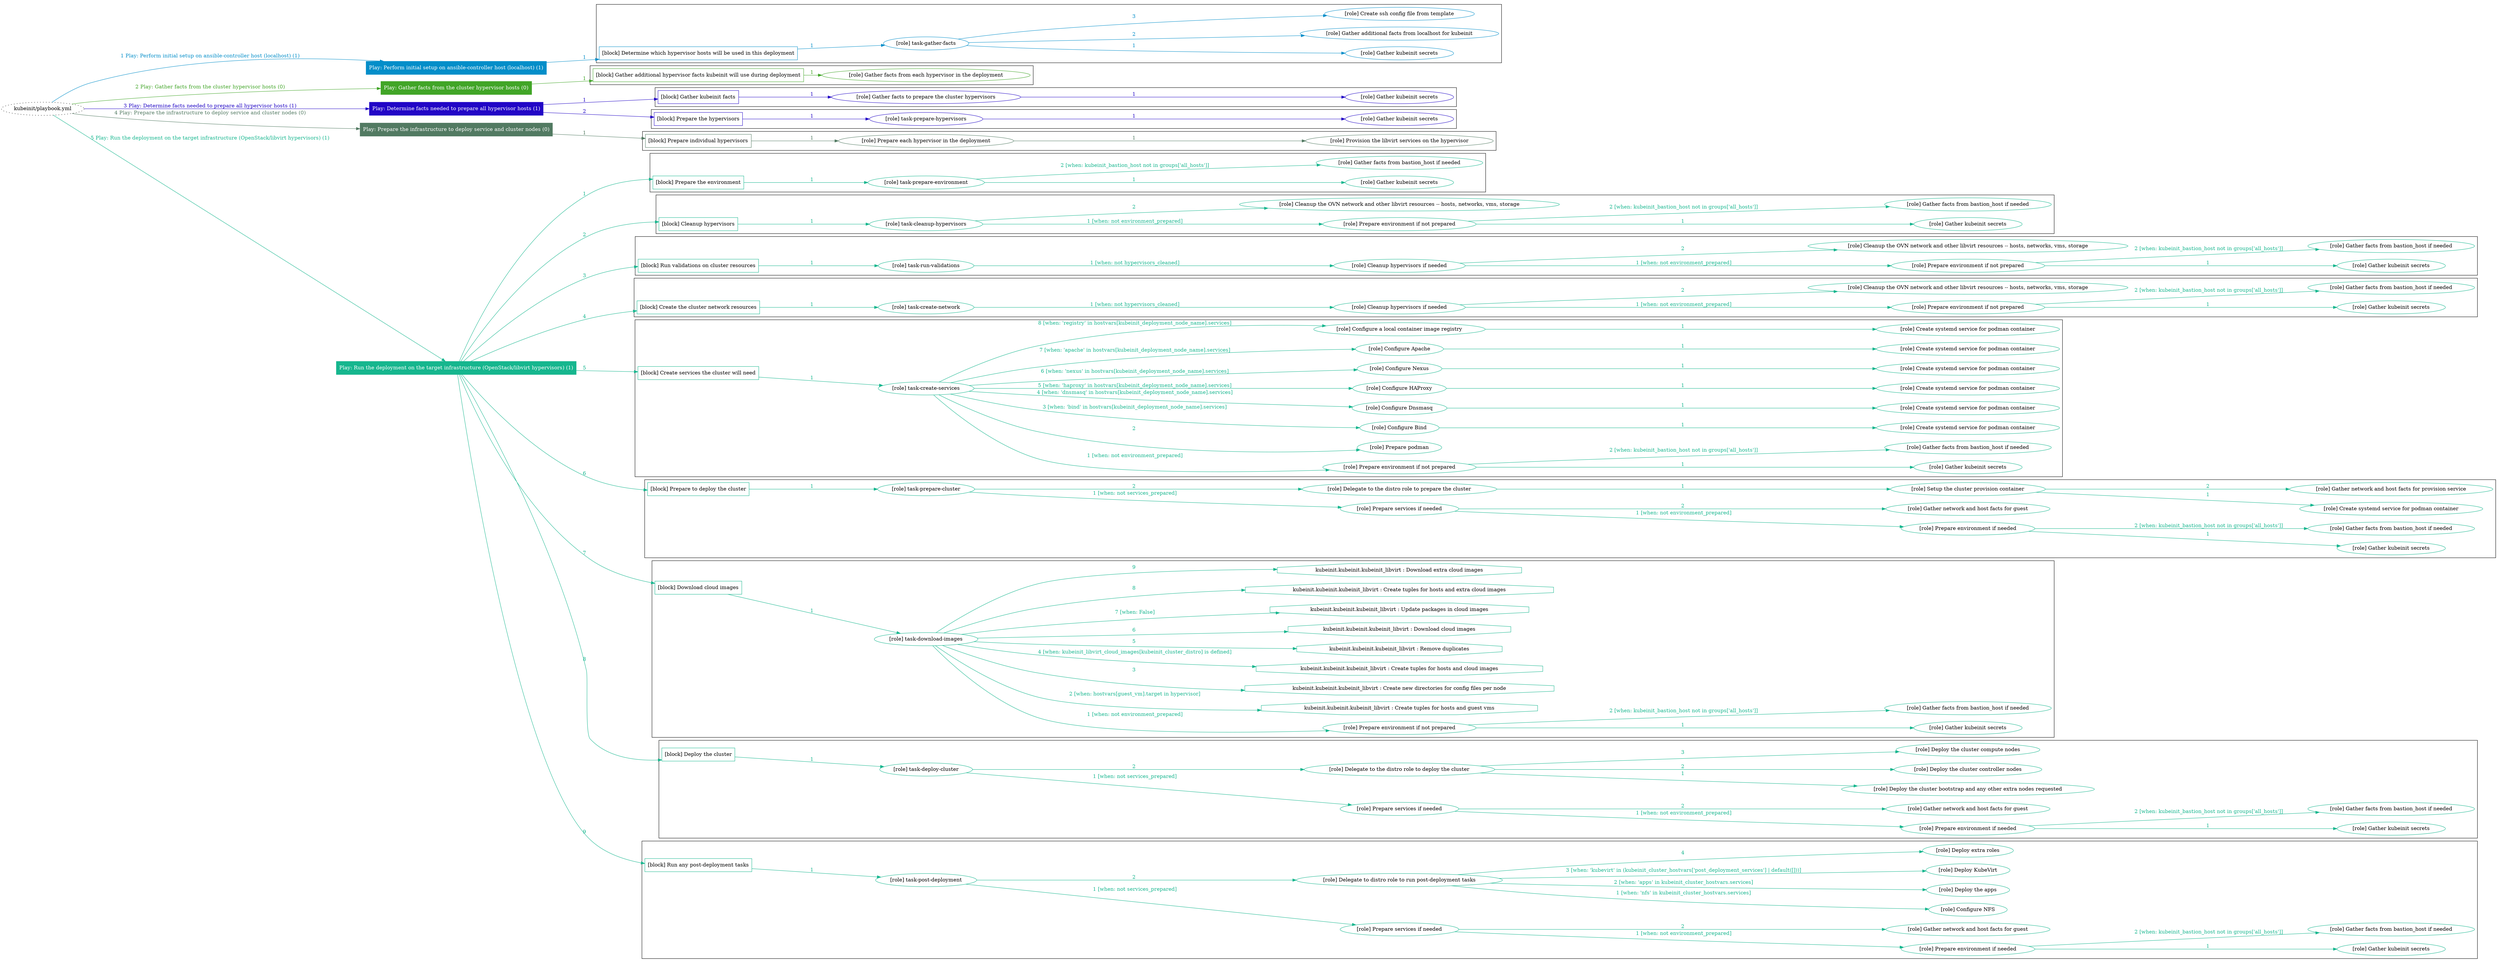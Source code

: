 digraph {
	graph [concentrate=true ordering=in rankdir=LR ratio=fill]
	edge [esep=5 sep=10]
	"kubeinit/playbook.yml" [URL="/home/runner/work/kubeinit/kubeinit/kubeinit/playbook.yml" id=playbook_adbe1a15 style=dotted]
	"kubeinit/playbook.yml" -> play_81b6ccd7 [label="1 Play: Perform initial setup on ansible-controller host (localhost) (1)" color="#038ec9" fontcolor="#038ec9" id=edge_play_81b6ccd7 labeltooltip="1 Play: Perform initial setup on ansible-controller host (localhost) (1)" tooltip="1 Play: Perform initial setup on ansible-controller host (localhost) (1)"]
	subgraph "Play: Perform initial setup on ansible-controller host (localhost) (1)" {
		play_81b6ccd7 [label="Play: Perform initial setup on ansible-controller host (localhost) (1)" URL="/home/runner/work/kubeinit/kubeinit/kubeinit/playbook.yml" color="#038ec9" fontcolor="#ffffff" id=play_81b6ccd7 shape=box style=filled tooltip=localhost]
		play_81b6ccd7 -> block_bee6b176 [label=1 color="#038ec9" fontcolor="#038ec9" id=edge_block_bee6b176 labeltooltip=1 tooltip=1]
		subgraph cluster_block_bee6b176 {
			block_bee6b176 [label="[block] Determine which hypervisor hosts will be used in this deployment" URL="/home/runner/work/kubeinit/kubeinit/kubeinit/playbook.yml" color="#038ec9" id=block_bee6b176 labeltooltip="Determine which hypervisor hosts will be used in this deployment" shape=box tooltip="Determine which hypervisor hosts will be used in this deployment"]
			block_bee6b176 -> role_d35b1537 [label="1 " color="#038ec9" fontcolor="#038ec9" id=edge_role_d35b1537 labeltooltip="1 " tooltip="1 "]
			subgraph "task-gather-facts" {
				role_d35b1537 [label="[role] task-gather-facts" URL="/home/runner/work/kubeinit/kubeinit/kubeinit/playbook.yml" color="#038ec9" id=role_d35b1537 tooltip="task-gather-facts"]
				role_d35b1537 -> role_12cc30f0 [label="1 " color="#038ec9" fontcolor="#038ec9" id=edge_role_12cc30f0 labeltooltip="1 " tooltip="1 "]
				subgraph "Gather kubeinit secrets" {
					role_12cc30f0 [label="[role] Gather kubeinit secrets" URL="/home/runner/.ansible/collections/ansible_collections/kubeinit/kubeinit/roles/kubeinit_prepare/tasks/build_hypervisors_group.yml" color="#038ec9" id=role_12cc30f0 tooltip="Gather kubeinit secrets"]
				}
				role_d35b1537 -> role_6154c45d [label="2 " color="#038ec9" fontcolor="#038ec9" id=edge_role_6154c45d labeltooltip="2 " tooltip="2 "]
				subgraph "Gather additional facts from localhost for kubeinit" {
					role_6154c45d [label="[role] Gather additional facts from localhost for kubeinit" URL="/home/runner/.ansible/collections/ansible_collections/kubeinit/kubeinit/roles/kubeinit_prepare/tasks/build_hypervisors_group.yml" color="#038ec9" id=role_6154c45d tooltip="Gather additional facts from localhost for kubeinit"]
				}
				role_d35b1537 -> role_30557e60 [label="3 " color="#038ec9" fontcolor="#038ec9" id=edge_role_30557e60 labeltooltip="3 " tooltip="3 "]
				subgraph "Create ssh config file from template" {
					role_30557e60 [label="[role] Create ssh config file from template" URL="/home/runner/.ansible/collections/ansible_collections/kubeinit/kubeinit/roles/kubeinit_prepare/tasks/build_hypervisors_group.yml" color="#038ec9" id=role_30557e60 tooltip="Create ssh config file from template"]
				}
			}
		}
	}
	"kubeinit/playbook.yml" -> play_a9ec08a3 [label="2 Play: Gather facts from the cluster hypervisor hosts (0)" color="#41a527" fontcolor="#41a527" id=edge_play_a9ec08a3 labeltooltip="2 Play: Gather facts from the cluster hypervisor hosts (0)" tooltip="2 Play: Gather facts from the cluster hypervisor hosts (0)"]
	subgraph "Play: Gather facts from the cluster hypervisor hosts (0)" {
		play_a9ec08a3 [label="Play: Gather facts from the cluster hypervisor hosts (0)" URL="/home/runner/work/kubeinit/kubeinit/kubeinit/playbook.yml" color="#41a527" fontcolor="#ffffff" id=play_a9ec08a3 shape=box style=filled tooltip="Play: Gather facts from the cluster hypervisor hosts (0)"]
		play_a9ec08a3 -> block_9c59ff39 [label=1 color="#41a527" fontcolor="#41a527" id=edge_block_9c59ff39 labeltooltip=1 tooltip=1]
		subgraph cluster_block_9c59ff39 {
			block_9c59ff39 [label="[block] Gather additional hypervisor facts kubeinit will use during deployment" URL="/home/runner/work/kubeinit/kubeinit/kubeinit/playbook.yml" color="#41a527" id=block_9c59ff39 labeltooltip="Gather additional hypervisor facts kubeinit will use during deployment" shape=box tooltip="Gather additional hypervisor facts kubeinit will use during deployment"]
			block_9c59ff39 -> role_221e4d73 [label="1 " color="#41a527" fontcolor="#41a527" id=edge_role_221e4d73 labeltooltip="1 " tooltip="1 "]
			subgraph "Gather facts from each hypervisor in the deployment" {
				role_221e4d73 [label="[role] Gather facts from each hypervisor in the deployment" URL="/home/runner/work/kubeinit/kubeinit/kubeinit/playbook.yml" color="#41a527" id=role_221e4d73 tooltip="Gather facts from each hypervisor in the deployment"]
			}
		}
	}
	"kubeinit/playbook.yml" -> play_be99742f [label="3 Play: Determine facts needed to prepare all hypervisor hosts (1)" color="#2206c6" fontcolor="#2206c6" id=edge_play_be99742f labeltooltip="3 Play: Determine facts needed to prepare all hypervisor hosts (1)" tooltip="3 Play: Determine facts needed to prepare all hypervisor hosts (1)"]
	subgraph "Play: Determine facts needed to prepare all hypervisor hosts (1)" {
		play_be99742f [label="Play: Determine facts needed to prepare all hypervisor hosts (1)" URL="/home/runner/work/kubeinit/kubeinit/kubeinit/playbook.yml" color="#2206c6" fontcolor="#ffffff" id=play_be99742f shape=box style=filled tooltip=localhost]
		play_be99742f -> block_34bca439 [label=1 color="#2206c6" fontcolor="#2206c6" id=edge_block_34bca439 labeltooltip=1 tooltip=1]
		subgraph cluster_block_34bca439 {
			block_34bca439 [label="[block] Gather kubeinit facts" URL="/home/runner/work/kubeinit/kubeinit/kubeinit/playbook.yml" color="#2206c6" id=block_34bca439 labeltooltip="Gather kubeinit facts" shape=box tooltip="Gather kubeinit facts"]
			block_34bca439 -> role_7f74ac64 [label="1 " color="#2206c6" fontcolor="#2206c6" id=edge_role_7f74ac64 labeltooltip="1 " tooltip="1 "]
			subgraph "Gather facts to prepare the cluster hypervisors" {
				role_7f74ac64 [label="[role] Gather facts to prepare the cluster hypervisors" URL="/home/runner/work/kubeinit/kubeinit/kubeinit/playbook.yml" color="#2206c6" id=role_7f74ac64 tooltip="Gather facts to prepare the cluster hypervisors"]
				role_7f74ac64 -> role_bfd4867f [label="1 " color="#2206c6" fontcolor="#2206c6" id=edge_role_bfd4867f labeltooltip="1 " tooltip="1 "]
				subgraph "Gather kubeinit secrets" {
					role_bfd4867f [label="[role] Gather kubeinit secrets" URL="/home/runner/.ansible/collections/ansible_collections/kubeinit/kubeinit/roles/kubeinit_prepare/tasks/gather_kubeinit_facts.yml" color="#2206c6" id=role_bfd4867f tooltip="Gather kubeinit secrets"]
				}
			}
		}
		play_be99742f -> block_ea892923 [label=2 color="#2206c6" fontcolor="#2206c6" id=edge_block_ea892923 labeltooltip=2 tooltip=2]
		subgraph cluster_block_ea892923 {
			block_ea892923 [label="[block] Prepare the hypervisors" URL="/home/runner/work/kubeinit/kubeinit/kubeinit/playbook.yml" color="#2206c6" id=block_ea892923 labeltooltip="Prepare the hypervisors" shape=box tooltip="Prepare the hypervisors"]
			block_ea892923 -> role_d906f558 [label="1 " color="#2206c6" fontcolor="#2206c6" id=edge_role_d906f558 labeltooltip="1 " tooltip="1 "]
			subgraph "task-prepare-hypervisors" {
				role_d906f558 [label="[role] task-prepare-hypervisors" URL="/home/runner/work/kubeinit/kubeinit/kubeinit/playbook.yml" color="#2206c6" id=role_d906f558 tooltip="task-prepare-hypervisors"]
				role_d906f558 -> role_db52e5be [label="1 " color="#2206c6" fontcolor="#2206c6" id=edge_role_db52e5be labeltooltip="1 " tooltip="1 "]
				subgraph "Gather kubeinit secrets" {
					role_db52e5be [label="[role] Gather kubeinit secrets" URL="/home/runner/.ansible/collections/ansible_collections/kubeinit/kubeinit/roles/kubeinit_prepare/tasks/gather_kubeinit_facts.yml" color="#2206c6" id=role_db52e5be tooltip="Gather kubeinit secrets"]
				}
			}
		}
	}
	"kubeinit/playbook.yml" -> play_ef2c293e [label="4 Play: Prepare the infrastructure to deploy service and cluster nodes (0)" color="#527a62" fontcolor="#527a62" id=edge_play_ef2c293e labeltooltip="4 Play: Prepare the infrastructure to deploy service and cluster nodes (0)" tooltip="4 Play: Prepare the infrastructure to deploy service and cluster nodes (0)"]
	subgraph "Play: Prepare the infrastructure to deploy service and cluster nodes (0)" {
		play_ef2c293e [label="Play: Prepare the infrastructure to deploy service and cluster nodes (0)" URL="/home/runner/work/kubeinit/kubeinit/kubeinit/playbook.yml" color="#527a62" fontcolor="#ffffff" id=play_ef2c293e shape=box style=filled tooltip="Play: Prepare the infrastructure to deploy service and cluster nodes (0)"]
		play_ef2c293e -> block_1f16c062 [label=1 color="#527a62" fontcolor="#527a62" id=edge_block_1f16c062 labeltooltip=1 tooltip=1]
		subgraph cluster_block_1f16c062 {
			block_1f16c062 [label="[block] Prepare individual hypervisors" URL="/home/runner/work/kubeinit/kubeinit/kubeinit/playbook.yml" color="#527a62" id=block_1f16c062 labeltooltip="Prepare individual hypervisors" shape=box tooltip="Prepare individual hypervisors"]
			block_1f16c062 -> role_dbed4a56 [label="1 " color="#527a62" fontcolor="#527a62" id=edge_role_dbed4a56 labeltooltip="1 " tooltip="1 "]
			subgraph "Prepare each hypervisor in the deployment" {
				role_dbed4a56 [label="[role] Prepare each hypervisor in the deployment" URL="/home/runner/work/kubeinit/kubeinit/kubeinit/playbook.yml" color="#527a62" id=role_dbed4a56 tooltip="Prepare each hypervisor in the deployment"]
				role_dbed4a56 -> role_66f90158 [label="1 " color="#527a62" fontcolor="#527a62" id=edge_role_66f90158 labeltooltip="1 " tooltip="1 "]
				subgraph "Provision the libvirt services on the hypervisor" {
					role_66f90158 [label="[role] Provision the libvirt services on the hypervisor" URL="/home/runner/.ansible/collections/ansible_collections/kubeinit/kubeinit/roles/kubeinit_prepare/tasks/prepare_hypervisor.yml" color="#527a62" id=role_66f90158 tooltip="Provision the libvirt services on the hypervisor"]
				}
			}
		}
	}
	"kubeinit/playbook.yml" -> play_9187d9c5 [label="5 Play: Run the deployment on the target infrastructure (OpenStack/libvirt hypervisors) (1)" color="#16b68e" fontcolor="#16b68e" id=edge_play_9187d9c5 labeltooltip="5 Play: Run the deployment on the target infrastructure (OpenStack/libvirt hypervisors) (1)" tooltip="5 Play: Run the deployment on the target infrastructure (OpenStack/libvirt hypervisors) (1)"]
	subgraph "Play: Run the deployment on the target infrastructure (OpenStack/libvirt hypervisors) (1)" {
		play_9187d9c5 [label="Play: Run the deployment on the target infrastructure (OpenStack/libvirt hypervisors) (1)" URL="/home/runner/work/kubeinit/kubeinit/kubeinit/playbook.yml" color="#16b68e" fontcolor="#ffffff" id=play_9187d9c5 shape=box style=filled tooltip=localhost]
		play_9187d9c5 -> block_c7e1ed8c [label=1 color="#16b68e" fontcolor="#16b68e" id=edge_block_c7e1ed8c labeltooltip=1 tooltip=1]
		subgraph cluster_block_c7e1ed8c {
			block_c7e1ed8c [label="[block] Prepare the environment" URL="/home/runner/work/kubeinit/kubeinit/kubeinit/playbook.yml" color="#16b68e" id=block_c7e1ed8c labeltooltip="Prepare the environment" shape=box tooltip="Prepare the environment"]
			block_c7e1ed8c -> role_bcdddb00 [label="1 " color="#16b68e" fontcolor="#16b68e" id=edge_role_bcdddb00 labeltooltip="1 " tooltip="1 "]
			subgraph "task-prepare-environment" {
				role_bcdddb00 [label="[role] task-prepare-environment" URL="/home/runner/work/kubeinit/kubeinit/kubeinit/playbook.yml" color="#16b68e" id=role_bcdddb00 tooltip="task-prepare-environment"]
				role_bcdddb00 -> role_0cb83742 [label="1 " color="#16b68e" fontcolor="#16b68e" id=edge_role_0cb83742 labeltooltip="1 " tooltip="1 "]
				subgraph "Gather kubeinit secrets" {
					role_0cb83742 [label="[role] Gather kubeinit secrets" URL="/home/runner/.ansible/collections/ansible_collections/kubeinit/kubeinit/roles/kubeinit_prepare/tasks/gather_kubeinit_facts.yml" color="#16b68e" id=role_0cb83742 tooltip="Gather kubeinit secrets"]
				}
				role_bcdddb00 -> role_2a71f6db [label="2 [when: kubeinit_bastion_host not in groups['all_hosts']]" color="#16b68e" fontcolor="#16b68e" id=edge_role_2a71f6db labeltooltip="2 [when: kubeinit_bastion_host not in groups['all_hosts']]" tooltip="2 [when: kubeinit_bastion_host not in groups['all_hosts']]"]
				subgraph "Gather facts from bastion_host if needed" {
					role_2a71f6db [label="[role] Gather facts from bastion_host if needed" URL="/home/runner/.ansible/collections/ansible_collections/kubeinit/kubeinit/roles/kubeinit_prepare/tasks/main.yml" color="#16b68e" id=role_2a71f6db tooltip="Gather facts from bastion_host if needed"]
				}
			}
		}
		play_9187d9c5 -> block_76b7f126 [label=2 color="#16b68e" fontcolor="#16b68e" id=edge_block_76b7f126 labeltooltip=2 tooltip=2]
		subgraph cluster_block_76b7f126 {
			block_76b7f126 [label="[block] Cleanup hypervisors" URL="/home/runner/work/kubeinit/kubeinit/kubeinit/playbook.yml" color="#16b68e" id=block_76b7f126 labeltooltip="Cleanup hypervisors" shape=box tooltip="Cleanup hypervisors"]
			block_76b7f126 -> role_b36e4f40 [label="1 " color="#16b68e" fontcolor="#16b68e" id=edge_role_b36e4f40 labeltooltip="1 " tooltip="1 "]
			subgraph "task-cleanup-hypervisors" {
				role_b36e4f40 [label="[role] task-cleanup-hypervisors" URL="/home/runner/work/kubeinit/kubeinit/kubeinit/playbook.yml" color="#16b68e" id=role_b36e4f40 tooltip="task-cleanup-hypervisors"]
				role_b36e4f40 -> role_422aba78 [label="1 [when: not environment_prepared]" color="#16b68e" fontcolor="#16b68e" id=edge_role_422aba78 labeltooltip="1 [when: not environment_prepared]" tooltip="1 [when: not environment_prepared]"]
				subgraph "Prepare environment if not prepared" {
					role_422aba78 [label="[role] Prepare environment if not prepared" URL="/home/runner/.ansible/collections/ansible_collections/kubeinit/kubeinit/roles/kubeinit_libvirt/tasks/cleanup_hypervisors.yml" color="#16b68e" id=role_422aba78 tooltip="Prepare environment if not prepared"]
					role_422aba78 -> role_d4806a5c [label="1 " color="#16b68e" fontcolor="#16b68e" id=edge_role_d4806a5c labeltooltip="1 " tooltip="1 "]
					subgraph "Gather kubeinit secrets" {
						role_d4806a5c [label="[role] Gather kubeinit secrets" URL="/home/runner/.ansible/collections/ansible_collections/kubeinit/kubeinit/roles/kubeinit_prepare/tasks/gather_kubeinit_facts.yml" color="#16b68e" id=role_d4806a5c tooltip="Gather kubeinit secrets"]
					}
					role_422aba78 -> role_8c19f614 [label="2 [when: kubeinit_bastion_host not in groups['all_hosts']]" color="#16b68e" fontcolor="#16b68e" id=edge_role_8c19f614 labeltooltip="2 [when: kubeinit_bastion_host not in groups['all_hosts']]" tooltip="2 [when: kubeinit_bastion_host not in groups['all_hosts']]"]
					subgraph "Gather facts from bastion_host if needed" {
						role_8c19f614 [label="[role] Gather facts from bastion_host if needed" URL="/home/runner/.ansible/collections/ansible_collections/kubeinit/kubeinit/roles/kubeinit_prepare/tasks/main.yml" color="#16b68e" id=role_8c19f614 tooltip="Gather facts from bastion_host if needed"]
					}
				}
				role_b36e4f40 -> role_3f079f88 [label="2 " color="#16b68e" fontcolor="#16b68e" id=edge_role_3f079f88 labeltooltip="2 " tooltip="2 "]
				subgraph "Cleanup the OVN network and other libvirt resources -- hosts, networks, vms, storage" {
					role_3f079f88 [label="[role] Cleanup the OVN network and other libvirt resources -- hosts, networks, vms, storage" URL="/home/runner/.ansible/collections/ansible_collections/kubeinit/kubeinit/roles/kubeinit_libvirt/tasks/cleanup_hypervisors.yml" color="#16b68e" id=role_3f079f88 tooltip="Cleanup the OVN network and other libvirt resources -- hosts, networks, vms, storage"]
				}
			}
		}
		play_9187d9c5 -> block_f1c809c8 [label=3 color="#16b68e" fontcolor="#16b68e" id=edge_block_f1c809c8 labeltooltip=3 tooltip=3]
		subgraph cluster_block_f1c809c8 {
			block_f1c809c8 [label="[block] Run validations on cluster resources" URL="/home/runner/work/kubeinit/kubeinit/kubeinit/playbook.yml" color="#16b68e" id=block_f1c809c8 labeltooltip="Run validations on cluster resources" shape=box tooltip="Run validations on cluster resources"]
			block_f1c809c8 -> role_6743be66 [label="1 " color="#16b68e" fontcolor="#16b68e" id=edge_role_6743be66 labeltooltip="1 " tooltip="1 "]
			subgraph "task-run-validations" {
				role_6743be66 [label="[role] task-run-validations" URL="/home/runner/work/kubeinit/kubeinit/kubeinit/playbook.yml" color="#16b68e" id=role_6743be66 tooltip="task-run-validations"]
				role_6743be66 -> role_c609eae5 [label="1 [when: not hypervisors_cleaned]" color="#16b68e" fontcolor="#16b68e" id=edge_role_c609eae5 labeltooltip="1 [when: not hypervisors_cleaned]" tooltip="1 [when: not hypervisors_cleaned]"]
				subgraph "Cleanup hypervisors if needed" {
					role_c609eae5 [label="[role] Cleanup hypervisors if needed" URL="/home/runner/.ansible/collections/ansible_collections/kubeinit/kubeinit/roles/kubeinit_validations/tasks/main.yml" color="#16b68e" id=role_c609eae5 tooltip="Cleanup hypervisors if needed"]
					role_c609eae5 -> role_d2310bc3 [label="1 [when: not environment_prepared]" color="#16b68e" fontcolor="#16b68e" id=edge_role_d2310bc3 labeltooltip="1 [when: not environment_prepared]" tooltip="1 [when: not environment_prepared]"]
					subgraph "Prepare environment if not prepared" {
						role_d2310bc3 [label="[role] Prepare environment if not prepared" URL="/home/runner/.ansible/collections/ansible_collections/kubeinit/kubeinit/roles/kubeinit_libvirt/tasks/cleanup_hypervisors.yml" color="#16b68e" id=role_d2310bc3 tooltip="Prepare environment if not prepared"]
						role_d2310bc3 -> role_660279e1 [label="1 " color="#16b68e" fontcolor="#16b68e" id=edge_role_660279e1 labeltooltip="1 " tooltip="1 "]
						subgraph "Gather kubeinit secrets" {
							role_660279e1 [label="[role] Gather kubeinit secrets" URL="/home/runner/.ansible/collections/ansible_collections/kubeinit/kubeinit/roles/kubeinit_prepare/tasks/gather_kubeinit_facts.yml" color="#16b68e" id=role_660279e1 tooltip="Gather kubeinit secrets"]
						}
						role_d2310bc3 -> role_1114130e [label="2 [when: kubeinit_bastion_host not in groups['all_hosts']]" color="#16b68e" fontcolor="#16b68e" id=edge_role_1114130e labeltooltip="2 [when: kubeinit_bastion_host not in groups['all_hosts']]" tooltip="2 [when: kubeinit_bastion_host not in groups['all_hosts']]"]
						subgraph "Gather facts from bastion_host if needed" {
							role_1114130e [label="[role] Gather facts from bastion_host if needed" URL="/home/runner/.ansible/collections/ansible_collections/kubeinit/kubeinit/roles/kubeinit_prepare/tasks/main.yml" color="#16b68e" id=role_1114130e tooltip="Gather facts from bastion_host if needed"]
						}
					}
					role_c609eae5 -> role_c7733931 [label="2 " color="#16b68e" fontcolor="#16b68e" id=edge_role_c7733931 labeltooltip="2 " tooltip="2 "]
					subgraph "Cleanup the OVN network and other libvirt resources -- hosts, networks, vms, storage" {
						role_c7733931 [label="[role] Cleanup the OVN network and other libvirt resources -- hosts, networks, vms, storage" URL="/home/runner/.ansible/collections/ansible_collections/kubeinit/kubeinit/roles/kubeinit_libvirt/tasks/cleanup_hypervisors.yml" color="#16b68e" id=role_c7733931 tooltip="Cleanup the OVN network and other libvirt resources -- hosts, networks, vms, storage"]
					}
				}
			}
		}
		play_9187d9c5 -> block_95bb46e9 [label=4 color="#16b68e" fontcolor="#16b68e" id=edge_block_95bb46e9 labeltooltip=4 tooltip=4]
		subgraph cluster_block_95bb46e9 {
			block_95bb46e9 [label="[block] Create the cluster network resources" URL="/home/runner/work/kubeinit/kubeinit/kubeinit/playbook.yml" color="#16b68e" id=block_95bb46e9 labeltooltip="Create the cluster network resources" shape=box tooltip="Create the cluster network resources"]
			block_95bb46e9 -> role_56d2807a [label="1 " color="#16b68e" fontcolor="#16b68e" id=edge_role_56d2807a labeltooltip="1 " tooltip="1 "]
			subgraph "task-create-network" {
				role_56d2807a [label="[role] task-create-network" URL="/home/runner/work/kubeinit/kubeinit/kubeinit/playbook.yml" color="#16b68e" id=role_56d2807a tooltip="task-create-network"]
				role_56d2807a -> role_204d0d1a [label="1 [when: not hypervisors_cleaned]" color="#16b68e" fontcolor="#16b68e" id=edge_role_204d0d1a labeltooltip="1 [when: not hypervisors_cleaned]" tooltip="1 [when: not hypervisors_cleaned]"]
				subgraph "Cleanup hypervisors if needed" {
					role_204d0d1a [label="[role] Cleanup hypervisors if needed" URL="/home/runner/.ansible/collections/ansible_collections/kubeinit/kubeinit/roles/kubeinit_libvirt/tasks/create_network.yml" color="#16b68e" id=role_204d0d1a tooltip="Cleanup hypervisors if needed"]
					role_204d0d1a -> role_5f3cc95d [label="1 [when: not environment_prepared]" color="#16b68e" fontcolor="#16b68e" id=edge_role_5f3cc95d labeltooltip="1 [when: not environment_prepared]" tooltip="1 [when: not environment_prepared]"]
					subgraph "Prepare environment if not prepared" {
						role_5f3cc95d [label="[role] Prepare environment if not prepared" URL="/home/runner/.ansible/collections/ansible_collections/kubeinit/kubeinit/roles/kubeinit_libvirt/tasks/cleanup_hypervisors.yml" color="#16b68e" id=role_5f3cc95d tooltip="Prepare environment if not prepared"]
						role_5f3cc95d -> role_01cf22fe [label="1 " color="#16b68e" fontcolor="#16b68e" id=edge_role_01cf22fe labeltooltip="1 " tooltip="1 "]
						subgraph "Gather kubeinit secrets" {
							role_01cf22fe [label="[role] Gather kubeinit secrets" URL="/home/runner/.ansible/collections/ansible_collections/kubeinit/kubeinit/roles/kubeinit_prepare/tasks/gather_kubeinit_facts.yml" color="#16b68e" id=role_01cf22fe tooltip="Gather kubeinit secrets"]
						}
						role_5f3cc95d -> role_0cf6e626 [label="2 [when: kubeinit_bastion_host not in groups['all_hosts']]" color="#16b68e" fontcolor="#16b68e" id=edge_role_0cf6e626 labeltooltip="2 [when: kubeinit_bastion_host not in groups['all_hosts']]" tooltip="2 [when: kubeinit_bastion_host not in groups['all_hosts']]"]
						subgraph "Gather facts from bastion_host if needed" {
							role_0cf6e626 [label="[role] Gather facts from bastion_host if needed" URL="/home/runner/.ansible/collections/ansible_collections/kubeinit/kubeinit/roles/kubeinit_prepare/tasks/main.yml" color="#16b68e" id=role_0cf6e626 tooltip="Gather facts from bastion_host if needed"]
						}
					}
					role_204d0d1a -> role_7010120f [label="2 " color="#16b68e" fontcolor="#16b68e" id=edge_role_7010120f labeltooltip="2 " tooltip="2 "]
					subgraph "Cleanup the OVN network and other libvirt resources -- hosts, networks, vms, storage" {
						role_7010120f [label="[role] Cleanup the OVN network and other libvirt resources -- hosts, networks, vms, storage" URL="/home/runner/.ansible/collections/ansible_collections/kubeinit/kubeinit/roles/kubeinit_libvirt/tasks/cleanup_hypervisors.yml" color="#16b68e" id=role_7010120f tooltip="Cleanup the OVN network and other libvirt resources -- hosts, networks, vms, storage"]
					}
				}
			}
		}
		play_9187d9c5 -> block_9f195073 [label=5 color="#16b68e" fontcolor="#16b68e" id=edge_block_9f195073 labeltooltip=5 tooltip=5]
		subgraph cluster_block_9f195073 {
			block_9f195073 [label="[block] Create services the cluster will need" URL="/home/runner/work/kubeinit/kubeinit/kubeinit/playbook.yml" color="#16b68e" id=block_9f195073 labeltooltip="Create services the cluster will need" shape=box tooltip="Create services the cluster will need"]
			block_9f195073 -> role_48c3a532 [label="1 " color="#16b68e" fontcolor="#16b68e" id=edge_role_48c3a532 labeltooltip="1 " tooltip="1 "]
			subgraph "task-create-services" {
				role_48c3a532 [label="[role] task-create-services" URL="/home/runner/work/kubeinit/kubeinit/kubeinit/playbook.yml" color="#16b68e" id=role_48c3a532 tooltip="task-create-services"]
				role_48c3a532 -> role_c5e81a22 [label="1 [when: not environment_prepared]" color="#16b68e" fontcolor="#16b68e" id=edge_role_c5e81a22 labeltooltip="1 [when: not environment_prepared]" tooltip="1 [when: not environment_prepared]"]
				subgraph "Prepare environment if not prepared" {
					role_c5e81a22 [label="[role] Prepare environment if not prepared" URL="/home/runner/.ansible/collections/ansible_collections/kubeinit/kubeinit/roles/kubeinit_services/tasks/main.yml" color="#16b68e" id=role_c5e81a22 tooltip="Prepare environment if not prepared"]
					role_c5e81a22 -> role_d600a5e5 [label="1 " color="#16b68e" fontcolor="#16b68e" id=edge_role_d600a5e5 labeltooltip="1 " tooltip="1 "]
					subgraph "Gather kubeinit secrets" {
						role_d600a5e5 [label="[role] Gather kubeinit secrets" URL="/home/runner/.ansible/collections/ansible_collections/kubeinit/kubeinit/roles/kubeinit_prepare/tasks/gather_kubeinit_facts.yml" color="#16b68e" id=role_d600a5e5 tooltip="Gather kubeinit secrets"]
					}
					role_c5e81a22 -> role_68f1fc59 [label="2 [when: kubeinit_bastion_host not in groups['all_hosts']]" color="#16b68e" fontcolor="#16b68e" id=edge_role_68f1fc59 labeltooltip="2 [when: kubeinit_bastion_host not in groups['all_hosts']]" tooltip="2 [when: kubeinit_bastion_host not in groups['all_hosts']]"]
					subgraph "Gather facts from bastion_host if needed" {
						role_68f1fc59 [label="[role] Gather facts from bastion_host if needed" URL="/home/runner/.ansible/collections/ansible_collections/kubeinit/kubeinit/roles/kubeinit_prepare/tasks/main.yml" color="#16b68e" id=role_68f1fc59 tooltip="Gather facts from bastion_host if needed"]
					}
				}
				role_48c3a532 -> role_b4e3760c [label="2 " color="#16b68e" fontcolor="#16b68e" id=edge_role_b4e3760c labeltooltip="2 " tooltip="2 "]
				subgraph "Prepare podman" {
					role_b4e3760c [label="[role] Prepare podman" URL="/home/runner/.ansible/collections/ansible_collections/kubeinit/kubeinit/roles/kubeinit_services/tasks/00_create_service_pod.yml" color="#16b68e" id=role_b4e3760c tooltip="Prepare podman"]
				}
				role_48c3a532 -> role_a40c885d [label="3 [when: 'bind' in hostvars[kubeinit_deployment_node_name].services]" color="#16b68e" fontcolor="#16b68e" id=edge_role_a40c885d labeltooltip="3 [when: 'bind' in hostvars[kubeinit_deployment_node_name].services]" tooltip="3 [when: 'bind' in hostvars[kubeinit_deployment_node_name].services]"]
				subgraph "Configure Bind" {
					role_a40c885d [label="[role] Configure Bind" URL="/home/runner/.ansible/collections/ansible_collections/kubeinit/kubeinit/roles/kubeinit_services/tasks/start_services_containers.yml" color="#16b68e" id=role_a40c885d tooltip="Configure Bind"]
					role_a40c885d -> role_67b4a9a0 [label="1 " color="#16b68e" fontcolor="#16b68e" id=edge_role_67b4a9a0 labeltooltip="1 " tooltip="1 "]
					subgraph "Create systemd service for podman container" {
						role_67b4a9a0 [label="[role] Create systemd service for podman container" URL="/home/runner/.ansible/collections/ansible_collections/kubeinit/kubeinit/roles/kubeinit_bind/tasks/main.yml" color="#16b68e" id=role_67b4a9a0 tooltip="Create systemd service for podman container"]
					}
				}
				role_48c3a532 -> role_ce6ed509 [label="4 [when: 'dnsmasq' in hostvars[kubeinit_deployment_node_name].services]" color="#16b68e" fontcolor="#16b68e" id=edge_role_ce6ed509 labeltooltip="4 [when: 'dnsmasq' in hostvars[kubeinit_deployment_node_name].services]" tooltip="4 [when: 'dnsmasq' in hostvars[kubeinit_deployment_node_name].services]"]
				subgraph "Configure Dnsmasq" {
					role_ce6ed509 [label="[role] Configure Dnsmasq" URL="/home/runner/.ansible/collections/ansible_collections/kubeinit/kubeinit/roles/kubeinit_services/tasks/start_services_containers.yml" color="#16b68e" id=role_ce6ed509 tooltip="Configure Dnsmasq"]
					role_ce6ed509 -> role_05545027 [label="1 " color="#16b68e" fontcolor="#16b68e" id=edge_role_05545027 labeltooltip="1 " tooltip="1 "]
					subgraph "Create systemd service for podman container" {
						role_05545027 [label="[role] Create systemd service for podman container" URL="/home/runner/.ansible/collections/ansible_collections/kubeinit/kubeinit/roles/kubeinit_dnsmasq/tasks/main.yml" color="#16b68e" id=role_05545027 tooltip="Create systemd service for podman container"]
					}
				}
				role_48c3a532 -> role_df168817 [label="5 [when: 'haproxy' in hostvars[kubeinit_deployment_node_name].services]" color="#16b68e" fontcolor="#16b68e" id=edge_role_df168817 labeltooltip="5 [when: 'haproxy' in hostvars[kubeinit_deployment_node_name].services]" tooltip="5 [when: 'haproxy' in hostvars[kubeinit_deployment_node_name].services]"]
				subgraph "Configure HAProxy" {
					role_df168817 [label="[role] Configure HAProxy" URL="/home/runner/.ansible/collections/ansible_collections/kubeinit/kubeinit/roles/kubeinit_services/tasks/start_services_containers.yml" color="#16b68e" id=role_df168817 tooltip="Configure HAProxy"]
					role_df168817 -> role_91d5d604 [label="1 " color="#16b68e" fontcolor="#16b68e" id=edge_role_91d5d604 labeltooltip="1 " tooltip="1 "]
					subgraph "Create systemd service for podman container" {
						role_91d5d604 [label="[role] Create systemd service for podman container" URL="/home/runner/.ansible/collections/ansible_collections/kubeinit/kubeinit/roles/kubeinit_haproxy/tasks/main.yml" color="#16b68e" id=role_91d5d604 tooltip="Create systemd service for podman container"]
					}
				}
				role_48c3a532 -> role_484d57c2 [label="6 [when: 'nexus' in hostvars[kubeinit_deployment_node_name].services]" color="#16b68e" fontcolor="#16b68e" id=edge_role_484d57c2 labeltooltip="6 [when: 'nexus' in hostvars[kubeinit_deployment_node_name].services]" tooltip="6 [when: 'nexus' in hostvars[kubeinit_deployment_node_name].services]"]
				subgraph "Configure Nexus" {
					role_484d57c2 [label="[role] Configure Nexus" URL="/home/runner/.ansible/collections/ansible_collections/kubeinit/kubeinit/roles/kubeinit_services/tasks/start_services_containers.yml" color="#16b68e" id=role_484d57c2 tooltip="Configure Nexus"]
					role_484d57c2 -> role_0f5a0cb5 [label="1 " color="#16b68e" fontcolor="#16b68e" id=edge_role_0f5a0cb5 labeltooltip="1 " tooltip="1 "]
					subgraph "Create systemd service for podman container" {
						role_0f5a0cb5 [label="[role] Create systemd service for podman container" URL="/home/runner/.ansible/collections/ansible_collections/kubeinit/kubeinit/roles/kubeinit_nexus/tasks/main.yml" color="#16b68e" id=role_0f5a0cb5 tooltip="Create systemd service for podman container"]
					}
				}
				role_48c3a532 -> role_aeafbf00 [label="7 [when: 'apache' in hostvars[kubeinit_deployment_node_name].services]" color="#16b68e" fontcolor="#16b68e" id=edge_role_aeafbf00 labeltooltip="7 [when: 'apache' in hostvars[kubeinit_deployment_node_name].services]" tooltip="7 [when: 'apache' in hostvars[kubeinit_deployment_node_name].services]"]
				subgraph "Configure Apache" {
					role_aeafbf00 [label="[role] Configure Apache" URL="/home/runner/.ansible/collections/ansible_collections/kubeinit/kubeinit/roles/kubeinit_services/tasks/start_services_containers.yml" color="#16b68e" id=role_aeafbf00 tooltip="Configure Apache"]
					role_aeafbf00 -> role_bcbc97de [label="1 " color="#16b68e" fontcolor="#16b68e" id=edge_role_bcbc97de labeltooltip="1 " tooltip="1 "]
					subgraph "Create systemd service for podman container" {
						role_bcbc97de [label="[role] Create systemd service for podman container" URL="/home/runner/.ansible/collections/ansible_collections/kubeinit/kubeinit/roles/kubeinit_apache/tasks/main.yml" color="#16b68e" id=role_bcbc97de tooltip="Create systemd service for podman container"]
					}
				}
				role_48c3a532 -> role_32987687 [label="8 [when: 'registry' in hostvars[kubeinit_deployment_node_name].services]" color="#16b68e" fontcolor="#16b68e" id=edge_role_32987687 labeltooltip="8 [when: 'registry' in hostvars[kubeinit_deployment_node_name].services]" tooltip="8 [when: 'registry' in hostvars[kubeinit_deployment_node_name].services]"]
				subgraph "Configure a local container image registry" {
					role_32987687 [label="[role] Configure a local container image registry" URL="/home/runner/.ansible/collections/ansible_collections/kubeinit/kubeinit/roles/kubeinit_services/tasks/start_services_containers.yml" color="#16b68e" id=role_32987687 tooltip="Configure a local container image registry"]
					role_32987687 -> role_878ba6d2 [label="1 " color="#16b68e" fontcolor="#16b68e" id=edge_role_878ba6d2 labeltooltip="1 " tooltip="1 "]
					subgraph "Create systemd service for podman container" {
						role_878ba6d2 [label="[role] Create systemd service for podman container" URL="/home/runner/.ansible/collections/ansible_collections/kubeinit/kubeinit/roles/kubeinit_registry/tasks/main.yml" color="#16b68e" id=role_878ba6d2 tooltip="Create systemd service for podman container"]
					}
				}
			}
		}
		play_9187d9c5 -> block_0836c5eb [label=6 color="#16b68e" fontcolor="#16b68e" id=edge_block_0836c5eb labeltooltip=6 tooltip=6]
		subgraph cluster_block_0836c5eb {
			block_0836c5eb [label="[block] Prepare to deploy the cluster" URL="/home/runner/work/kubeinit/kubeinit/kubeinit/playbook.yml" color="#16b68e" id=block_0836c5eb labeltooltip="Prepare to deploy the cluster" shape=box tooltip="Prepare to deploy the cluster"]
			block_0836c5eb -> role_fe7050f1 [label="1 " color="#16b68e" fontcolor="#16b68e" id=edge_role_fe7050f1 labeltooltip="1 " tooltip="1 "]
			subgraph "task-prepare-cluster" {
				role_fe7050f1 [label="[role] task-prepare-cluster" URL="/home/runner/work/kubeinit/kubeinit/kubeinit/playbook.yml" color="#16b68e" id=role_fe7050f1 tooltip="task-prepare-cluster"]
				role_fe7050f1 -> role_0c2d2ab4 [label="1 [when: not services_prepared]" color="#16b68e" fontcolor="#16b68e" id=edge_role_0c2d2ab4 labeltooltip="1 [when: not services_prepared]" tooltip="1 [when: not services_prepared]"]
				subgraph "Prepare services if needed" {
					role_0c2d2ab4 [label="[role] Prepare services if needed" URL="/home/runner/.ansible/collections/ansible_collections/kubeinit/kubeinit/roles/kubeinit_prepare/tasks/prepare_cluster.yml" color="#16b68e" id=role_0c2d2ab4 tooltip="Prepare services if needed"]
					role_0c2d2ab4 -> role_b1434b87 [label="1 [when: not environment_prepared]" color="#16b68e" fontcolor="#16b68e" id=edge_role_b1434b87 labeltooltip="1 [when: not environment_prepared]" tooltip="1 [when: not environment_prepared]"]
					subgraph "Prepare environment if needed" {
						role_b1434b87 [label="[role] Prepare environment if needed" URL="/home/runner/.ansible/collections/ansible_collections/kubeinit/kubeinit/roles/kubeinit_services/tasks/prepare_services.yml" color="#16b68e" id=role_b1434b87 tooltip="Prepare environment if needed"]
						role_b1434b87 -> role_85c3c0a0 [label="1 " color="#16b68e" fontcolor="#16b68e" id=edge_role_85c3c0a0 labeltooltip="1 " tooltip="1 "]
						subgraph "Gather kubeinit secrets" {
							role_85c3c0a0 [label="[role] Gather kubeinit secrets" URL="/home/runner/.ansible/collections/ansible_collections/kubeinit/kubeinit/roles/kubeinit_prepare/tasks/gather_kubeinit_facts.yml" color="#16b68e" id=role_85c3c0a0 tooltip="Gather kubeinit secrets"]
						}
						role_b1434b87 -> role_5a91d54c [label="2 [when: kubeinit_bastion_host not in groups['all_hosts']]" color="#16b68e" fontcolor="#16b68e" id=edge_role_5a91d54c labeltooltip="2 [when: kubeinit_bastion_host not in groups['all_hosts']]" tooltip="2 [when: kubeinit_bastion_host not in groups['all_hosts']]"]
						subgraph "Gather facts from bastion_host if needed" {
							role_5a91d54c [label="[role] Gather facts from bastion_host if needed" URL="/home/runner/.ansible/collections/ansible_collections/kubeinit/kubeinit/roles/kubeinit_prepare/tasks/main.yml" color="#16b68e" id=role_5a91d54c tooltip="Gather facts from bastion_host if needed"]
						}
					}
					role_0c2d2ab4 -> role_c5133074 [label="2 " color="#16b68e" fontcolor="#16b68e" id=edge_role_c5133074 labeltooltip="2 " tooltip="2 "]
					subgraph "Gather network and host facts for guest" {
						role_c5133074 [label="[role] Gather network and host facts for guest" URL="/home/runner/.ansible/collections/ansible_collections/kubeinit/kubeinit/roles/kubeinit_services/tasks/prepare_services.yml" color="#16b68e" id=role_c5133074 tooltip="Gather network and host facts for guest"]
					}
				}
				role_fe7050f1 -> role_701e1da2 [label="2 " color="#16b68e" fontcolor="#16b68e" id=edge_role_701e1da2 labeltooltip="2 " tooltip="2 "]
				subgraph "Delegate to the distro role to prepare the cluster" {
					role_701e1da2 [label="[role] Delegate to the distro role to prepare the cluster" URL="/home/runner/.ansible/collections/ansible_collections/kubeinit/kubeinit/roles/kubeinit_prepare/tasks/prepare_cluster.yml" color="#16b68e" id=role_701e1da2 tooltip="Delegate to the distro role to prepare the cluster"]
					role_701e1da2 -> role_56d0a2ec [label="1 " color="#16b68e" fontcolor="#16b68e" id=edge_role_56d0a2ec labeltooltip="1 " tooltip="1 "]
					subgraph "Setup the cluster provision container" {
						role_56d0a2ec [label="[role] Setup the cluster provision container" URL="/home/runner/.ansible/collections/ansible_collections/kubeinit/kubeinit/roles/kubeinit_openshift/tasks/prepare_cluster.yml" color="#16b68e" id=role_56d0a2ec tooltip="Setup the cluster provision container"]
						role_56d0a2ec -> role_c1d1374b [label="1 " color="#16b68e" fontcolor="#16b68e" id=edge_role_c1d1374b labeltooltip="1 " tooltip="1 "]
						subgraph "Create systemd service for podman container" {
							role_c1d1374b [label="[role] Create systemd service for podman container" URL="/home/runner/.ansible/collections/ansible_collections/kubeinit/kubeinit/roles/kubeinit_services/tasks/create_provision_container.yml" color="#16b68e" id=role_c1d1374b tooltip="Create systemd service for podman container"]
						}
						role_56d0a2ec -> role_d59c5de4 [label="2 " color="#16b68e" fontcolor="#16b68e" id=edge_role_d59c5de4 labeltooltip="2 " tooltip="2 "]
						subgraph "Gather network and host facts for provision service" {
							role_d59c5de4 [label="[role] Gather network and host facts for provision service" URL="/home/runner/.ansible/collections/ansible_collections/kubeinit/kubeinit/roles/kubeinit_services/tasks/create_provision_container.yml" color="#16b68e" id=role_d59c5de4 tooltip="Gather network and host facts for provision service"]
						}
					}
				}
			}
		}
		play_9187d9c5 -> block_9546036c [label=7 color="#16b68e" fontcolor="#16b68e" id=edge_block_9546036c labeltooltip=7 tooltip=7]
		subgraph cluster_block_9546036c {
			block_9546036c [label="[block] Download cloud images" URL="/home/runner/work/kubeinit/kubeinit/kubeinit/playbook.yml" color="#16b68e" id=block_9546036c labeltooltip="Download cloud images" shape=box tooltip="Download cloud images"]
			block_9546036c -> role_d4bd1bd8 [label="1 " color="#16b68e" fontcolor="#16b68e" id=edge_role_d4bd1bd8 labeltooltip="1 " tooltip="1 "]
			subgraph "task-download-images" {
				role_d4bd1bd8 [label="[role] task-download-images" URL="/home/runner/work/kubeinit/kubeinit/kubeinit/playbook.yml" color="#16b68e" id=role_d4bd1bd8 tooltip="task-download-images"]
				role_d4bd1bd8 -> role_394ccb04 [label="1 [when: not environment_prepared]" color="#16b68e" fontcolor="#16b68e" id=edge_role_394ccb04 labeltooltip="1 [when: not environment_prepared]" tooltip="1 [when: not environment_prepared]"]
				subgraph "Prepare environment if not prepared" {
					role_394ccb04 [label="[role] Prepare environment if not prepared" URL="/home/runner/.ansible/collections/ansible_collections/kubeinit/kubeinit/roles/kubeinit_libvirt/tasks/download_cloud_images.yml" color="#16b68e" id=role_394ccb04 tooltip="Prepare environment if not prepared"]
					role_394ccb04 -> role_87b03c90 [label="1 " color="#16b68e" fontcolor="#16b68e" id=edge_role_87b03c90 labeltooltip="1 " tooltip="1 "]
					subgraph "Gather kubeinit secrets" {
						role_87b03c90 [label="[role] Gather kubeinit secrets" URL="/home/runner/.ansible/collections/ansible_collections/kubeinit/kubeinit/roles/kubeinit_prepare/tasks/gather_kubeinit_facts.yml" color="#16b68e" id=role_87b03c90 tooltip="Gather kubeinit secrets"]
					}
					role_394ccb04 -> role_88e2e461 [label="2 [when: kubeinit_bastion_host not in groups['all_hosts']]" color="#16b68e" fontcolor="#16b68e" id=edge_role_88e2e461 labeltooltip="2 [when: kubeinit_bastion_host not in groups['all_hosts']]" tooltip="2 [when: kubeinit_bastion_host not in groups['all_hosts']]"]
					subgraph "Gather facts from bastion_host if needed" {
						role_88e2e461 [label="[role] Gather facts from bastion_host if needed" URL="/home/runner/.ansible/collections/ansible_collections/kubeinit/kubeinit/roles/kubeinit_prepare/tasks/main.yml" color="#16b68e" id=role_88e2e461 tooltip="Gather facts from bastion_host if needed"]
					}
				}
				task_87595fbc [label="kubeinit.kubeinit.kubeinit_libvirt : Create tuples for hosts and guest vms" URL="/home/runner/.ansible/collections/ansible_collections/kubeinit/kubeinit/roles/kubeinit_libvirt/tasks/download_cloud_images.yml" color="#16b68e" id=task_87595fbc shape=octagon tooltip="kubeinit.kubeinit.kubeinit_libvirt : Create tuples for hosts and guest vms"]
				role_d4bd1bd8 -> task_87595fbc [label="2 [when: hostvars[guest_vm].target in hypervisor]" color="#16b68e" fontcolor="#16b68e" id=edge_task_87595fbc labeltooltip="2 [when: hostvars[guest_vm].target in hypervisor]" tooltip="2 [when: hostvars[guest_vm].target in hypervisor]"]
				task_c27f8bae [label="kubeinit.kubeinit.kubeinit_libvirt : Create new directories for config files per node" URL="/home/runner/.ansible/collections/ansible_collections/kubeinit/kubeinit/roles/kubeinit_libvirt/tasks/download_cloud_images.yml" color="#16b68e" id=task_c27f8bae shape=octagon tooltip="kubeinit.kubeinit.kubeinit_libvirt : Create new directories for config files per node"]
				role_d4bd1bd8 -> task_c27f8bae [label="3 " color="#16b68e" fontcolor="#16b68e" id=edge_task_c27f8bae labeltooltip="3 " tooltip="3 "]
				task_7b94d9e2 [label="kubeinit.kubeinit.kubeinit_libvirt : Create tuples for hosts and cloud images" URL="/home/runner/.ansible/collections/ansible_collections/kubeinit/kubeinit/roles/kubeinit_libvirt/tasks/download_cloud_images.yml" color="#16b68e" id=task_7b94d9e2 shape=octagon tooltip="kubeinit.kubeinit.kubeinit_libvirt : Create tuples for hosts and cloud images"]
				role_d4bd1bd8 -> task_7b94d9e2 [label="4 [when: kubeinit_libvirt_cloud_images[kubeinit_cluster_distro] is defined]" color="#16b68e" fontcolor="#16b68e" id=edge_task_7b94d9e2 labeltooltip="4 [when: kubeinit_libvirt_cloud_images[kubeinit_cluster_distro] is defined]" tooltip="4 [when: kubeinit_libvirt_cloud_images[kubeinit_cluster_distro] is defined]"]
				task_6b78981f [label="kubeinit.kubeinit.kubeinit_libvirt : Remove duplicates" URL="/home/runner/.ansible/collections/ansible_collections/kubeinit/kubeinit/roles/kubeinit_libvirt/tasks/download_cloud_images.yml" color="#16b68e" id=task_6b78981f shape=octagon tooltip="kubeinit.kubeinit.kubeinit_libvirt : Remove duplicates"]
				role_d4bd1bd8 -> task_6b78981f [label="5 " color="#16b68e" fontcolor="#16b68e" id=edge_task_6b78981f labeltooltip="5 " tooltip="5 "]
				task_7cf8d731 [label="kubeinit.kubeinit.kubeinit_libvirt : Download cloud images" URL="/home/runner/.ansible/collections/ansible_collections/kubeinit/kubeinit/roles/kubeinit_libvirt/tasks/download_cloud_images.yml" color="#16b68e" id=task_7cf8d731 shape=octagon tooltip="kubeinit.kubeinit.kubeinit_libvirt : Download cloud images"]
				role_d4bd1bd8 -> task_7cf8d731 [label="6 " color="#16b68e" fontcolor="#16b68e" id=edge_task_7cf8d731 labeltooltip="6 " tooltip="6 "]
				task_cf4aeadb [label="kubeinit.kubeinit.kubeinit_libvirt : Update packages in cloud images" URL="/home/runner/.ansible/collections/ansible_collections/kubeinit/kubeinit/roles/kubeinit_libvirt/tasks/download_cloud_images.yml" color="#16b68e" id=task_cf4aeadb shape=octagon tooltip="kubeinit.kubeinit.kubeinit_libvirt : Update packages in cloud images"]
				role_d4bd1bd8 -> task_cf4aeadb [label="7 [when: False]" color="#16b68e" fontcolor="#16b68e" id=edge_task_cf4aeadb labeltooltip="7 [when: False]" tooltip="7 [when: False]"]
				task_1e45d10c [label="kubeinit.kubeinit.kubeinit_libvirt : Create tuples for hosts and extra cloud images" URL="/home/runner/.ansible/collections/ansible_collections/kubeinit/kubeinit/roles/kubeinit_libvirt/tasks/download_cloud_images.yml" color="#16b68e" id=task_1e45d10c shape=octagon tooltip="kubeinit.kubeinit.kubeinit_libvirt : Create tuples for hosts and extra cloud images"]
				role_d4bd1bd8 -> task_1e45d10c [label="8 " color="#16b68e" fontcolor="#16b68e" id=edge_task_1e45d10c labeltooltip="8 " tooltip="8 "]
				task_3f881d4d [label="kubeinit.kubeinit.kubeinit_libvirt : Download extra cloud images" URL="/home/runner/.ansible/collections/ansible_collections/kubeinit/kubeinit/roles/kubeinit_libvirt/tasks/download_cloud_images.yml" color="#16b68e" id=task_3f881d4d shape=octagon tooltip="kubeinit.kubeinit.kubeinit_libvirt : Download extra cloud images"]
				role_d4bd1bd8 -> task_3f881d4d [label="9 " color="#16b68e" fontcolor="#16b68e" id=edge_task_3f881d4d labeltooltip="9 " tooltip="9 "]
			}
		}
		play_9187d9c5 -> block_595861b6 [label=8 color="#16b68e" fontcolor="#16b68e" id=edge_block_595861b6 labeltooltip=8 tooltip=8]
		subgraph cluster_block_595861b6 {
			block_595861b6 [label="[block] Deploy the cluster" URL="/home/runner/work/kubeinit/kubeinit/kubeinit/playbook.yml" color="#16b68e" id=block_595861b6 labeltooltip="Deploy the cluster" shape=box tooltip="Deploy the cluster"]
			block_595861b6 -> role_66170c20 [label="1 " color="#16b68e" fontcolor="#16b68e" id=edge_role_66170c20 labeltooltip="1 " tooltip="1 "]
			subgraph "task-deploy-cluster" {
				role_66170c20 [label="[role] task-deploy-cluster" URL="/home/runner/work/kubeinit/kubeinit/kubeinit/playbook.yml" color="#16b68e" id=role_66170c20 tooltip="task-deploy-cluster"]
				role_66170c20 -> role_a9df877c [label="1 [when: not services_prepared]" color="#16b68e" fontcolor="#16b68e" id=edge_role_a9df877c labeltooltip="1 [when: not services_prepared]" tooltip="1 [when: not services_prepared]"]
				subgraph "Prepare services if needed" {
					role_a9df877c [label="[role] Prepare services if needed" URL="/home/runner/.ansible/collections/ansible_collections/kubeinit/kubeinit/roles/kubeinit_prepare/tasks/deploy_cluster.yml" color="#16b68e" id=role_a9df877c tooltip="Prepare services if needed"]
					role_a9df877c -> role_bbeb06af [label="1 [when: not environment_prepared]" color="#16b68e" fontcolor="#16b68e" id=edge_role_bbeb06af labeltooltip="1 [when: not environment_prepared]" tooltip="1 [when: not environment_prepared]"]
					subgraph "Prepare environment if needed" {
						role_bbeb06af [label="[role] Prepare environment if needed" URL="/home/runner/.ansible/collections/ansible_collections/kubeinit/kubeinit/roles/kubeinit_services/tasks/prepare_services.yml" color="#16b68e" id=role_bbeb06af tooltip="Prepare environment if needed"]
						role_bbeb06af -> role_d97bfde1 [label="1 " color="#16b68e" fontcolor="#16b68e" id=edge_role_d97bfde1 labeltooltip="1 " tooltip="1 "]
						subgraph "Gather kubeinit secrets" {
							role_d97bfde1 [label="[role] Gather kubeinit secrets" URL="/home/runner/.ansible/collections/ansible_collections/kubeinit/kubeinit/roles/kubeinit_prepare/tasks/gather_kubeinit_facts.yml" color="#16b68e" id=role_d97bfde1 tooltip="Gather kubeinit secrets"]
						}
						role_bbeb06af -> role_e0435612 [label="2 [when: kubeinit_bastion_host not in groups['all_hosts']]" color="#16b68e" fontcolor="#16b68e" id=edge_role_e0435612 labeltooltip="2 [when: kubeinit_bastion_host not in groups['all_hosts']]" tooltip="2 [when: kubeinit_bastion_host not in groups['all_hosts']]"]
						subgraph "Gather facts from bastion_host if needed" {
							role_e0435612 [label="[role] Gather facts from bastion_host if needed" URL="/home/runner/.ansible/collections/ansible_collections/kubeinit/kubeinit/roles/kubeinit_prepare/tasks/main.yml" color="#16b68e" id=role_e0435612 tooltip="Gather facts from bastion_host if needed"]
						}
					}
					role_a9df877c -> role_341724dd [label="2 " color="#16b68e" fontcolor="#16b68e" id=edge_role_341724dd labeltooltip="2 " tooltip="2 "]
					subgraph "Gather network and host facts for guest" {
						role_341724dd [label="[role] Gather network and host facts for guest" URL="/home/runner/.ansible/collections/ansible_collections/kubeinit/kubeinit/roles/kubeinit_services/tasks/prepare_services.yml" color="#16b68e" id=role_341724dd tooltip="Gather network and host facts for guest"]
					}
				}
				role_66170c20 -> role_69c66368 [label="2 " color="#16b68e" fontcolor="#16b68e" id=edge_role_69c66368 labeltooltip="2 " tooltip="2 "]
				subgraph "Delegate to the distro role to deploy the cluster" {
					role_69c66368 [label="[role] Delegate to the distro role to deploy the cluster" URL="/home/runner/.ansible/collections/ansible_collections/kubeinit/kubeinit/roles/kubeinit_prepare/tasks/deploy_cluster.yml" color="#16b68e" id=role_69c66368 tooltip="Delegate to the distro role to deploy the cluster"]
					role_69c66368 -> role_849267d8 [label="1 " color="#16b68e" fontcolor="#16b68e" id=edge_role_849267d8 labeltooltip="1 " tooltip="1 "]
					subgraph "Deploy the cluster bootstrap and any other extra nodes requested" {
						role_849267d8 [label="[role] Deploy the cluster bootstrap and any other extra nodes requested" URL="/home/runner/.ansible/collections/ansible_collections/kubeinit/kubeinit/roles/kubeinit_openshift/tasks/main.yml" color="#16b68e" id=role_849267d8 tooltip="Deploy the cluster bootstrap and any other extra nodes requested"]
					}
					role_69c66368 -> role_009a06c0 [label="2 " color="#16b68e" fontcolor="#16b68e" id=edge_role_009a06c0 labeltooltip="2 " tooltip="2 "]
					subgraph "Deploy the cluster controller nodes" {
						role_009a06c0 [label="[role] Deploy the cluster controller nodes" URL="/home/runner/.ansible/collections/ansible_collections/kubeinit/kubeinit/roles/kubeinit_openshift/tasks/main.yml" color="#16b68e" id=role_009a06c0 tooltip="Deploy the cluster controller nodes"]
					}
					role_69c66368 -> role_ecd7704c [label="3 " color="#16b68e" fontcolor="#16b68e" id=edge_role_ecd7704c labeltooltip="3 " tooltip="3 "]
					subgraph "Deploy the cluster compute nodes" {
						role_ecd7704c [label="[role] Deploy the cluster compute nodes" URL="/home/runner/.ansible/collections/ansible_collections/kubeinit/kubeinit/roles/kubeinit_openshift/tasks/main.yml" color="#16b68e" id=role_ecd7704c tooltip="Deploy the cluster compute nodes"]
					}
				}
			}
		}
		play_9187d9c5 -> block_8dd02f44 [label=9 color="#16b68e" fontcolor="#16b68e" id=edge_block_8dd02f44 labeltooltip=9 tooltip=9]
		subgraph cluster_block_8dd02f44 {
			block_8dd02f44 [label="[block] Run any post-deployment tasks" URL="/home/runner/work/kubeinit/kubeinit/kubeinit/playbook.yml" color="#16b68e" id=block_8dd02f44 labeltooltip="Run any post-deployment tasks" shape=box tooltip="Run any post-deployment tasks"]
			block_8dd02f44 -> role_ed5edea2 [label="1 " color="#16b68e" fontcolor="#16b68e" id=edge_role_ed5edea2 labeltooltip="1 " tooltip="1 "]
			subgraph "task-post-deployment" {
				role_ed5edea2 [label="[role] task-post-deployment" URL="/home/runner/work/kubeinit/kubeinit/kubeinit/playbook.yml" color="#16b68e" id=role_ed5edea2 tooltip="task-post-deployment"]
				role_ed5edea2 -> role_ae50d295 [label="1 [when: not services_prepared]" color="#16b68e" fontcolor="#16b68e" id=edge_role_ae50d295 labeltooltip="1 [when: not services_prepared]" tooltip="1 [when: not services_prepared]"]
				subgraph "Prepare services if needed" {
					role_ae50d295 [label="[role] Prepare services if needed" URL="/home/runner/.ansible/collections/ansible_collections/kubeinit/kubeinit/roles/kubeinit_prepare/tasks/post_deployment.yml" color="#16b68e" id=role_ae50d295 tooltip="Prepare services if needed"]
					role_ae50d295 -> role_33244977 [label="1 [when: not environment_prepared]" color="#16b68e" fontcolor="#16b68e" id=edge_role_33244977 labeltooltip="1 [when: not environment_prepared]" tooltip="1 [when: not environment_prepared]"]
					subgraph "Prepare environment if needed" {
						role_33244977 [label="[role] Prepare environment if needed" URL="/home/runner/.ansible/collections/ansible_collections/kubeinit/kubeinit/roles/kubeinit_services/tasks/prepare_services.yml" color="#16b68e" id=role_33244977 tooltip="Prepare environment if needed"]
						role_33244977 -> role_cce4fa04 [label="1 " color="#16b68e" fontcolor="#16b68e" id=edge_role_cce4fa04 labeltooltip="1 " tooltip="1 "]
						subgraph "Gather kubeinit secrets" {
							role_cce4fa04 [label="[role] Gather kubeinit secrets" URL="/home/runner/.ansible/collections/ansible_collections/kubeinit/kubeinit/roles/kubeinit_prepare/tasks/gather_kubeinit_facts.yml" color="#16b68e" id=role_cce4fa04 tooltip="Gather kubeinit secrets"]
						}
						role_33244977 -> role_e55429a3 [label="2 [when: kubeinit_bastion_host not in groups['all_hosts']]" color="#16b68e" fontcolor="#16b68e" id=edge_role_e55429a3 labeltooltip="2 [when: kubeinit_bastion_host not in groups['all_hosts']]" tooltip="2 [when: kubeinit_bastion_host not in groups['all_hosts']]"]
						subgraph "Gather facts from bastion_host if needed" {
							role_e55429a3 [label="[role] Gather facts from bastion_host if needed" URL="/home/runner/.ansible/collections/ansible_collections/kubeinit/kubeinit/roles/kubeinit_prepare/tasks/main.yml" color="#16b68e" id=role_e55429a3 tooltip="Gather facts from bastion_host if needed"]
						}
					}
					role_ae50d295 -> role_0d3a44fa [label="2 " color="#16b68e" fontcolor="#16b68e" id=edge_role_0d3a44fa labeltooltip="2 " tooltip="2 "]
					subgraph "Gather network and host facts for guest" {
						role_0d3a44fa [label="[role] Gather network and host facts for guest" URL="/home/runner/.ansible/collections/ansible_collections/kubeinit/kubeinit/roles/kubeinit_services/tasks/prepare_services.yml" color="#16b68e" id=role_0d3a44fa tooltip="Gather network and host facts for guest"]
					}
				}
				role_ed5edea2 -> role_ed9968fd [label="2 " color="#16b68e" fontcolor="#16b68e" id=edge_role_ed9968fd labeltooltip="2 " tooltip="2 "]
				subgraph "Delegate to distro role to run post-deployment tasks" {
					role_ed9968fd [label="[role] Delegate to distro role to run post-deployment tasks" URL="/home/runner/.ansible/collections/ansible_collections/kubeinit/kubeinit/roles/kubeinit_prepare/tasks/post_deployment.yml" color="#16b68e" id=role_ed9968fd tooltip="Delegate to distro role to run post-deployment tasks"]
					role_ed9968fd -> role_839964be [label="1 [when: 'nfs' in kubeinit_cluster_hostvars.services]" color="#16b68e" fontcolor="#16b68e" id=edge_role_839964be labeltooltip="1 [when: 'nfs' in kubeinit_cluster_hostvars.services]" tooltip="1 [when: 'nfs' in kubeinit_cluster_hostvars.services]"]
					subgraph "Configure NFS" {
						role_839964be [label="[role] Configure NFS" URL="/home/runner/.ansible/collections/ansible_collections/kubeinit/kubeinit/roles/kubeinit_openshift/tasks/post_deployment_tasks.yml" color="#16b68e" id=role_839964be tooltip="Configure NFS"]
					}
					role_ed9968fd -> role_fcc6c638 [label="2 [when: 'apps' in kubeinit_cluster_hostvars.services]" color="#16b68e" fontcolor="#16b68e" id=edge_role_fcc6c638 labeltooltip="2 [when: 'apps' in kubeinit_cluster_hostvars.services]" tooltip="2 [when: 'apps' in kubeinit_cluster_hostvars.services]"]
					subgraph "Deploy the apps" {
						role_fcc6c638 [label="[role] Deploy the apps" URL="/home/runner/.ansible/collections/ansible_collections/kubeinit/kubeinit/roles/kubeinit_openshift/tasks/post_deployment_tasks.yml" color="#16b68e" id=role_fcc6c638 tooltip="Deploy the apps"]
					}
					role_ed9968fd -> role_8978d76f [label="3 [when: 'kubevirt' in (kubeinit_cluster_hostvars['post_deployment_services'] | default([]))]" color="#16b68e" fontcolor="#16b68e" id=edge_role_8978d76f labeltooltip="3 [when: 'kubevirt' in (kubeinit_cluster_hostvars['post_deployment_services'] | default([]))]" tooltip="3 [when: 'kubevirt' in (kubeinit_cluster_hostvars['post_deployment_services'] | default([]))]"]
					subgraph "Deploy KubeVirt" {
						role_8978d76f [label="[role] Deploy KubeVirt" URL="/home/runner/.ansible/collections/ansible_collections/kubeinit/kubeinit/roles/kubeinit_openshift/tasks/post_deployment_tasks.yml" color="#16b68e" id=role_8978d76f tooltip="Deploy KubeVirt"]
					}
					role_ed9968fd -> role_39bbd172 [label="4 " color="#16b68e" fontcolor="#16b68e" id=edge_role_39bbd172 labeltooltip="4 " tooltip="4 "]
					subgraph "Deploy extra roles" {
						role_39bbd172 [label="[role] Deploy extra roles" URL="/home/runner/.ansible/collections/ansible_collections/kubeinit/kubeinit/roles/kubeinit_openshift/tasks/post_deployment_tasks.yml" color="#16b68e" id=role_39bbd172 tooltip="Deploy extra roles"]
					}
				}
			}
		}
	}
}
